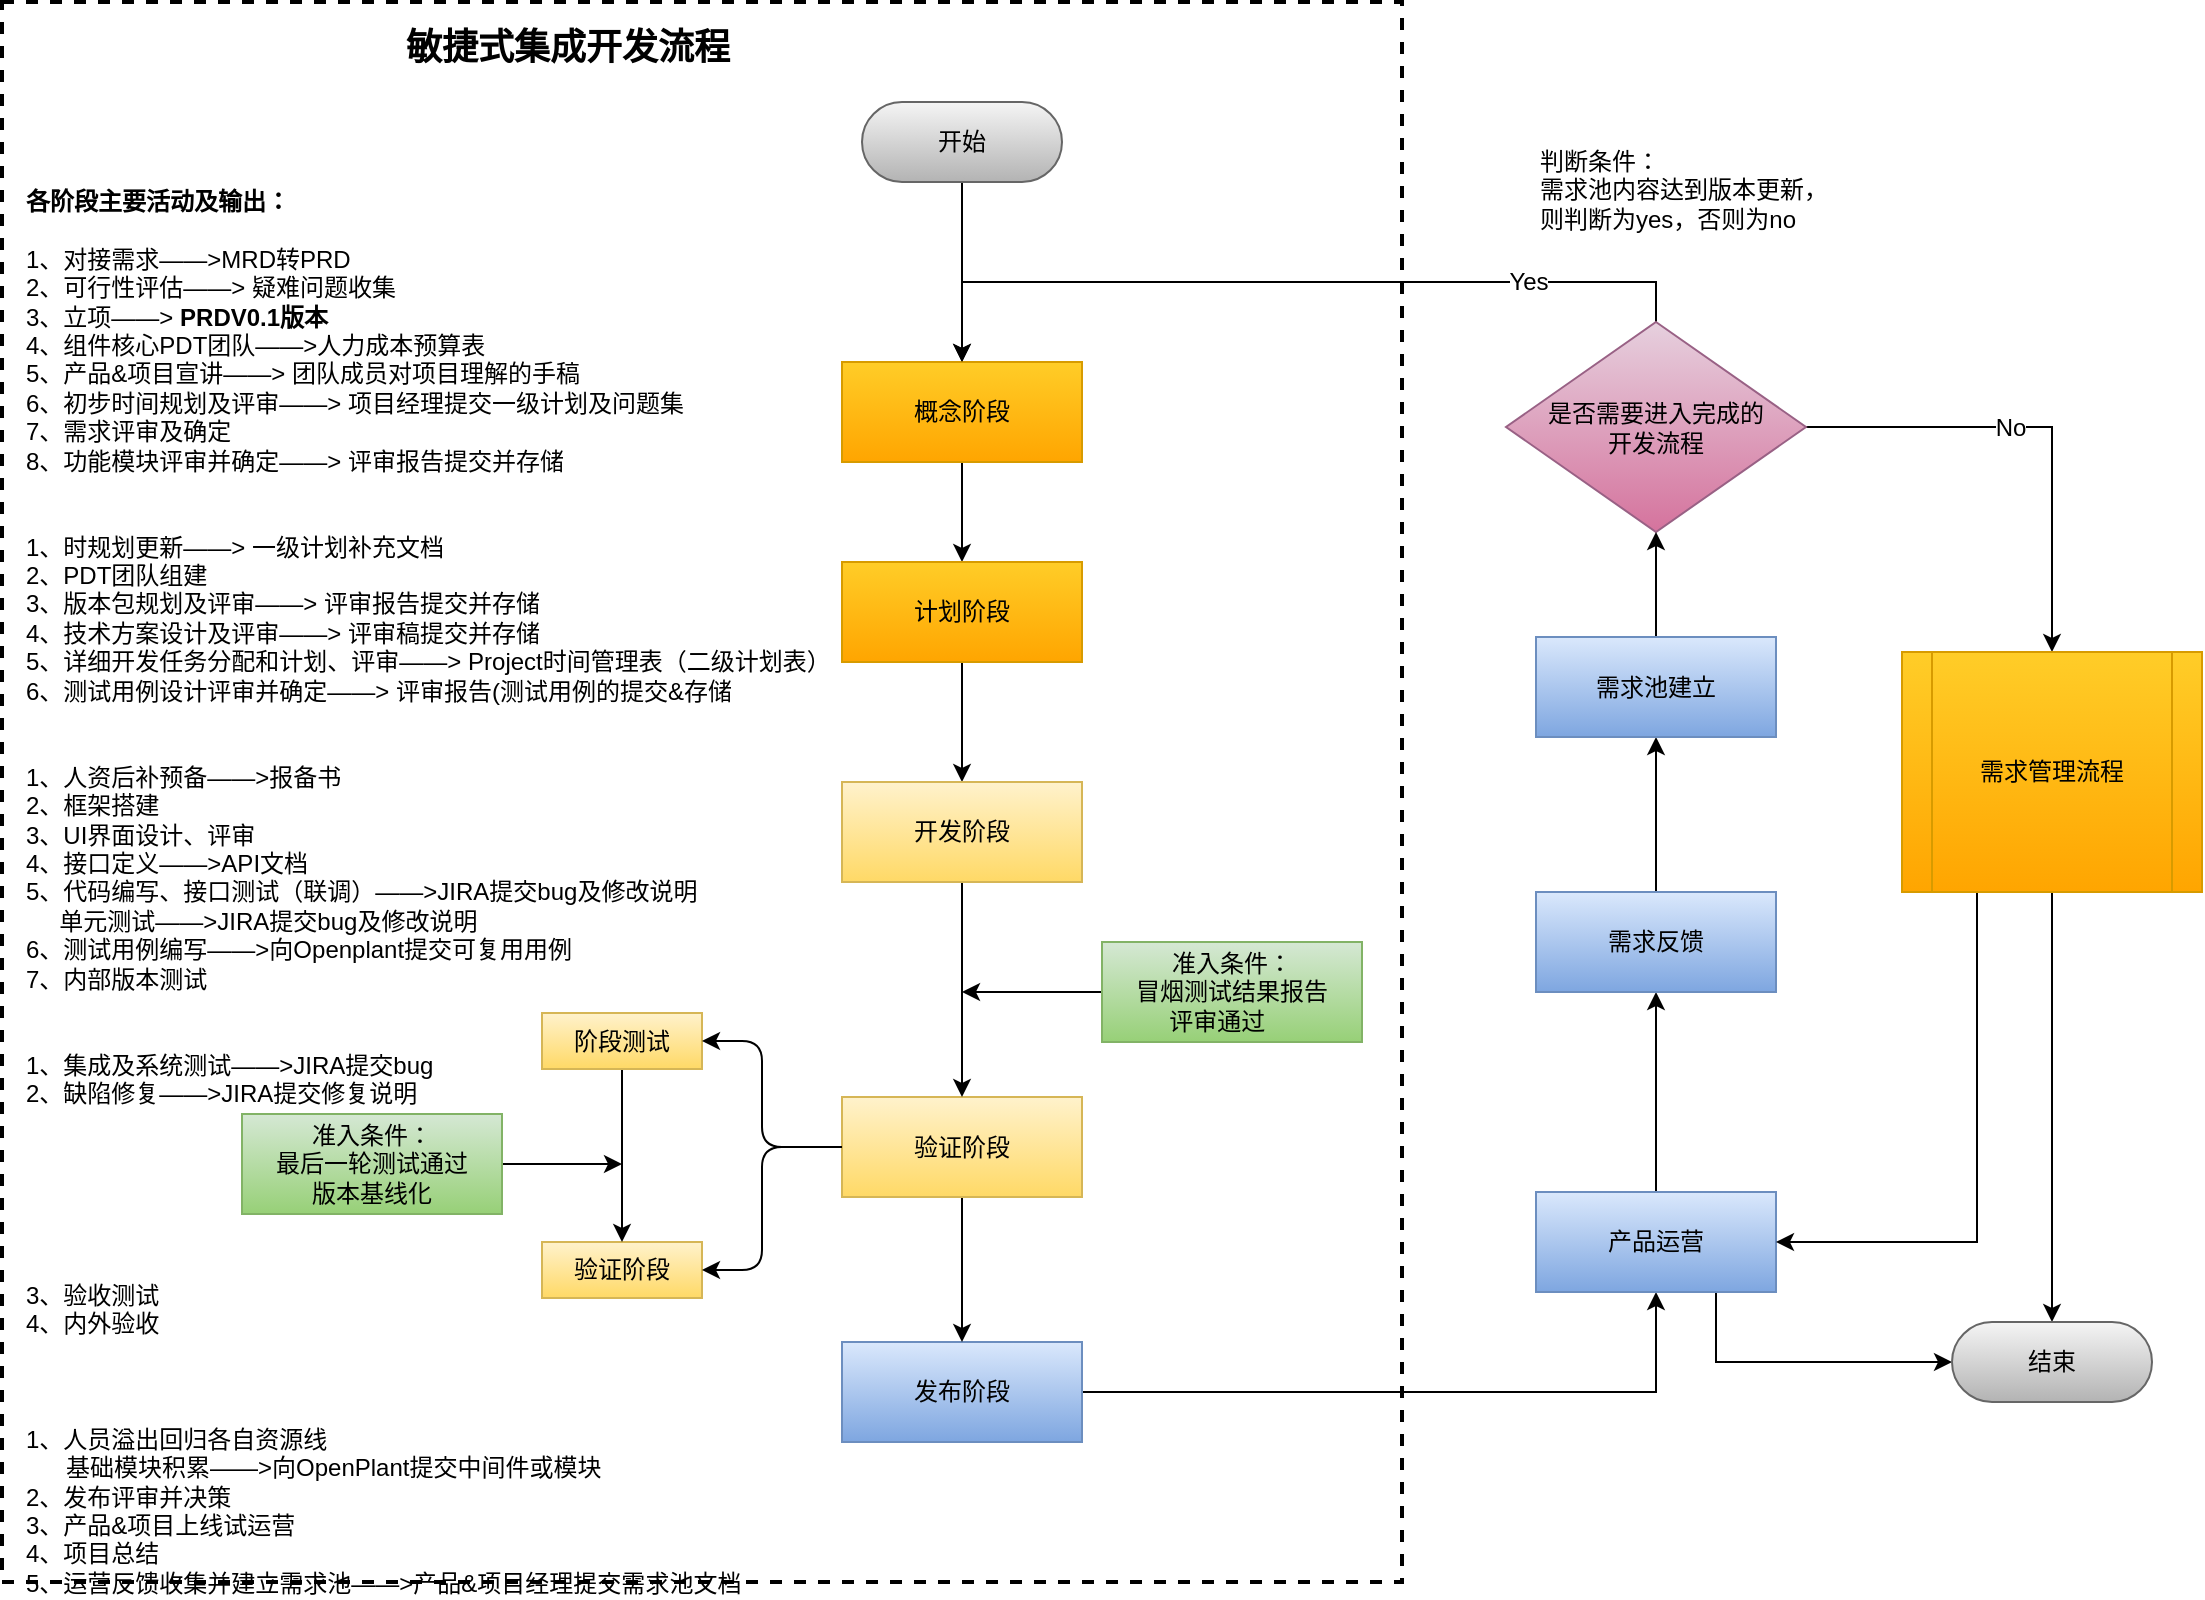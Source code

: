 <mxfile pages="1" version="11.2.9" type="github"><diagram id="hw-b7QnuWXzrcuchFDwp" name="Page-1"><mxGraphModel dx="2249" dy="1888" grid="1" gridSize="10" guides="1" tooltips="1" connect="1" arrows="1" fold="1" page="1" pageScale="1" pageWidth="827" pageHeight="1169" math="0" shadow="0"><root><mxCell id="0"/><mxCell id="1" parent="0"/><mxCell id="mtA4ZGPTwMAcJMfqiiAh-38" value="" style="rounded=0;whiteSpace=wrap;html=1;dashed=1;strokeWidth=2;" parent="1" vertex="1"><mxGeometry x="-20" y="-10" width="700" height="790" as="geometry"/></mxCell><mxCell id="mtA4ZGPTwMAcJMfqiiAh-9" style="edgeStyle=orthogonalEdgeStyle;rounded=0;orthogonalLoop=1;jettySize=auto;html=1;exitX=0.5;exitY=1;exitDx=0;exitDy=0;entryX=0.5;entryY=0;entryDx=0;entryDy=0;" parent="1" source="mtA4ZGPTwMAcJMfqiiAh-1" target="mtA4ZGPTwMAcJMfqiiAh-2" edge="1"><mxGeometry relative="1" as="geometry"/></mxCell><mxCell id="mtA4ZGPTwMAcJMfqiiAh-1" value="开始" style="rounded=1;whiteSpace=wrap;html=1;arcSize=50;gradientColor=#b3b3b3;fillColor=#f5f5f5;strokeColor=#666666;" parent="1" vertex="1"><mxGeometry x="410" y="40" width="100" height="40" as="geometry"/></mxCell><mxCell id="mtA4ZGPTwMAcJMfqiiAh-10" style="edgeStyle=orthogonalEdgeStyle;rounded=0;orthogonalLoop=1;jettySize=auto;html=1;exitX=0.5;exitY=1;exitDx=0;exitDy=0;entryX=0.5;entryY=0;entryDx=0;entryDy=0;" parent="1" source="mtA4ZGPTwMAcJMfqiiAh-2" target="mtA4ZGPTwMAcJMfqiiAh-3" edge="1"><mxGeometry relative="1" as="geometry"/></mxCell><mxCell id="mtA4ZGPTwMAcJMfqiiAh-2" value="概念阶段" style="rounded=0;whiteSpace=wrap;html=1;gradientColor=#ffa500;fillColor=#ffcd28;strokeColor=#d79b00;" parent="1" vertex="1"><mxGeometry x="400" y="170" width="120" height="50" as="geometry"/></mxCell><mxCell id="mtA4ZGPTwMAcJMfqiiAh-11" style="edgeStyle=orthogonalEdgeStyle;rounded=0;orthogonalLoop=1;jettySize=auto;html=1;exitX=0.5;exitY=1;exitDx=0;exitDy=0;entryX=0.5;entryY=0;entryDx=0;entryDy=0;" parent="1" source="mtA4ZGPTwMAcJMfqiiAh-3" target="mtA4ZGPTwMAcJMfqiiAh-6" edge="1"><mxGeometry relative="1" as="geometry"/></mxCell><mxCell id="mtA4ZGPTwMAcJMfqiiAh-3" value="计划阶段&lt;span style=&quot;font-family: &amp;#34;helvetica&amp;#34; , &amp;#34;arial&amp;#34; , sans-serif ; font-size: 0px ; white-space: nowrap&quot;&gt;%3CmxGraphModel%3E%3Croot%3E%3CmxCell%20id%3D%220%22%2F%3E%3CmxCell%20id%3D%221%22%20parent%3D%220%22%2F%3E%3CmxCell%20id%3D%222%22%20value%3D%22%E6%A6%82%E5%BF%B5%E9%98%B6%E6%AE%B5%22%20style%3D%22rounded%3D0%3BwhiteSpace%3Dwrap%3Bhtml%3D1%3B%22%20vertex%3D%221%22%20parent%3D%221%22%3E%3CmxGeometry%20x%3D%22400%22%20y%3D%22170%22%20width%3D%22120%22%20height%3D%2250%22%20as%3D%22geometry%22%2F%3E%3C%2FmxCell%3E%3C%2Froot%3E%3C%2FmxGraphModel%3E&lt;/span&gt;" style="rounded=0;whiteSpace=wrap;html=1;gradientColor=#ffa500;fillColor=#ffcd28;strokeColor=#d79b00;" parent="1" vertex="1"><mxGeometry x="400" y="270" width="120" height="50" as="geometry"/></mxCell><mxCell id="mtA4ZGPTwMAcJMfqiiAh-44" style="edgeStyle=orthogonalEdgeStyle;rounded=0;orthogonalLoop=1;jettySize=auto;html=1;exitX=1;exitY=0.5;exitDx=0;exitDy=0;entryX=0.5;entryY=1;entryDx=0;entryDy=0;" parent="1" source="mtA4ZGPTwMAcJMfqiiAh-4" target="mtA4ZGPTwMAcJMfqiiAh-37" edge="1"><mxGeometry relative="1" as="geometry"/></mxCell><mxCell id="mtA4ZGPTwMAcJMfqiiAh-4" value="发布阶段" style="rounded=0;whiteSpace=wrap;html=1;gradientColor=#7ea6e0;fillColor=#dae8fc;strokeColor=#6c8ebf;" parent="1" vertex="1"><mxGeometry x="400" y="660" width="120" height="50" as="geometry"/></mxCell><mxCell id="mtA4ZGPTwMAcJMfqiiAh-13" style="edgeStyle=orthogonalEdgeStyle;rounded=0;orthogonalLoop=1;jettySize=auto;html=1;exitX=0.5;exitY=1;exitDx=0;exitDy=0;entryX=0.5;entryY=0;entryDx=0;entryDy=0;" parent="1" source="mtA4ZGPTwMAcJMfqiiAh-5" target="mtA4ZGPTwMAcJMfqiiAh-4" edge="1"><mxGeometry relative="1" as="geometry"/></mxCell><mxCell id="mtA4ZGPTwMAcJMfqiiAh-5" value="验证阶段" style="rounded=0;whiteSpace=wrap;html=1;gradientColor=#ffd966;fillColor=#fff2cc;strokeColor=#d6b656;" parent="1" vertex="1"><mxGeometry x="400" y="537.5" width="120" height="50" as="geometry"/></mxCell><mxCell id="mtA4ZGPTwMAcJMfqiiAh-12" style="edgeStyle=orthogonalEdgeStyle;rounded=0;orthogonalLoop=1;jettySize=auto;html=1;exitX=0.5;exitY=1;exitDx=0;exitDy=0;" parent="1" source="mtA4ZGPTwMAcJMfqiiAh-6" target="mtA4ZGPTwMAcJMfqiiAh-5" edge="1"><mxGeometry relative="1" as="geometry"/></mxCell><mxCell id="mtA4ZGPTwMAcJMfqiiAh-6" value="开发阶段" style="rounded=0;whiteSpace=wrap;html=1;gradientColor=#ffd966;fillColor=#fff2cc;strokeColor=#d6b656;" parent="1" vertex="1"><mxGeometry x="400" y="380" width="120" height="50" as="geometry"/></mxCell><mxCell id="mtA4ZGPTwMAcJMfqiiAh-14" value="&lt;b&gt;各阶段主要活动及输出：&lt;/b&gt;&lt;br&gt;&lt;br&gt;1、对接需求——&amp;gt;MRD转PRD&lt;br&gt;2、可行性评估——&amp;gt; 疑难问题收集&lt;br&gt;3、立项——&amp;gt;&amp;nbsp;&lt;b&gt;PRDV0.1版本&lt;/b&gt;&lt;br&gt;4、组件核心PDT团队——&amp;gt;人力成本预算表&lt;br&gt;5、产品&amp;amp;项目宣讲——&amp;gt; 团队成员对项目理解的手稿&lt;br&gt;6、初步时间规划及评审——&amp;gt; 项目经理提交一级计划及问题集&lt;br&gt;7、需求评审及确定&lt;br&gt;8、功能模块评审并确定——&amp;gt; 评审报告提交并存储&lt;br&gt;&lt;br&gt;&lt;br&gt;1、时规划更新——&amp;gt; 一级计划补充文档&lt;br&gt;2、PDT团队组建&lt;br&gt;3、版本包规划及评审——&amp;gt; 评审报告提交并存储&lt;br&gt;4、技术方案设计及评审——&amp;gt; 评审稿提交并存储&lt;br&gt;5、详细开发任务分配和计划、评审——&amp;gt; Project时间管理表（二级计划表）&lt;br&gt;6、测试用例设计评审并确定——&amp;gt; 评审报告(测试用例的提交&amp;amp;存储&lt;br&gt;&lt;br&gt;&lt;br&gt;1、人资后补预备——&amp;gt;报备书&lt;br&gt;2、框架搭建&lt;br&gt;3、UI界面设计、评审&lt;br&gt;4、接口定义——&amp;gt;API文档&lt;br&gt;5、代码编写、接口测试（联调）——&amp;gt;JIRA提交bug及修改说明&lt;br&gt;&amp;nbsp; &amp;nbsp; &amp;nbsp;单元测试——&amp;gt;JIRA提交bug及修改说明&lt;br&gt;6、测试用例编写——&amp;gt;向Openplant提交可复用用例&lt;br&gt;7、内部版本测试&lt;br&gt;&lt;br&gt;&lt;br&gt;1、集成及系统测试——&amp;gt;JIRA提交bug&lt;br&gt;2、缺陷修复——&amp;gt;JIRA提交修复说明&lt;br&gt;&lt;br&gt;&lt;br&gt;&lt;br&gt;&lt;br&gt;&lt;br&gt;&lt;br&gt;3、验收测试&lt;br&gt;4、内外验收&lt;br&gt;&lt;br&gt;&lt;br&gt;&lt;br&gt;1、人员溢出回归各自资源线&lt;br&gt;&amp;nbsp; &amp;nbsp; &amp;nbsp; 基础模块积累——&amp;gt;向OpenPlant提交中间件或模块&lt;br&gt;2、发布评审并决策&lt;br&gt;3、产品&amp;amp;项目上线试运营&lt;br&gt;4、项目总结&lt;br&gt;5、运营反馈收集并建立需求池——&amp;gt;产品&amp;amp;项目经理提交需求池文档" style="text;html=1;resizable=0;points=[];autosize=1;align=left;verticalAlign=top;spacingTop=-4;" parent="1" vertex="1"><mxGeometry x="-10" y="80" width="420" height="690" as="geometry"/></mxCell><mxCell id="mtA4ZGPTwMAcJMfqiiAh-21" value="验证阶段" style="rounded=0;whiteSpace=wrap;html=1;gradientColor=#ffd966;fillColor=#fff2cc;strokeColor=#d6b656;" parent="1" vertex="1"><mxGeometry x="250" y="610" width="80" height="28" as="geometry"/></mxCell><mxCell id="mtA4ZGPTwMAcJMfqiiAh-26" style="edgeStyle=orthogonalEdgeStyle;rounded=0;orthogonalLoop=1;jettySize=auto;html=1;exitX=0.5;exitY=1;exitDx=0;exitDy=0;entryX=0.5;entryY=0;entryDx=0;entryDy=0;" parent="1" source="mtA4ZGPTwMAcJMfqiiAh-23" target="mtA4ZGPTwMAcJMfqiiAh-21" edge="1"><mxGeometry relative="1" as="geometry"/></mxCell><mxCell id="mtA4ZGPTwMAcJMfqiiAh-23" value="阶段测试" style="rounded=0;whiteSpace=wrap;html=1;gradientColor=#ffd966;fillColor=#fff2cc;strokeColor=#d6b656;" parent="1" vertex="1"><mxGeometry x="250" y="495.5" width="80" height="28" as="geometry"/></mxCell><mxCell id="mtA4ZGPTwMAcJMfqiiAh-24" value="" style="edgeStyle=elbowEdgeStyle;elbow=horizontal;endArrow=classic;html=1;exitX=0;exitY=0.5;exitDx=0;exitDy=0;entryX=1;entryY=0.5;entryDx=0;entryDy=0;" parent="1" source="mtA4ZGPTwMAcJMfqiiAh-5" target="mtA4ZGPTwMAcJMfqiiAh-23" edge="1"><mxGeometry width="50" height="50" relative="1" as="geometry"><mxPoint x="320" y="550" as="sourcePoint"/><mxPoint x="370" y="500" as="targetPoint"/><Array as="points"><mxPoint x="360" y="530"/></Array></mxGeometry></mxCell><mxCell id="mtA4ZGPTwMAcJMfqiiAh-25" value="" style="edgeStyle=elbowEdgeStyle;elbow=horizontal;endArrow=classic;html=1;exitX=0;exitY=0.5;exitDx=0;exitDy=0;entryX=1;entryY=0.5;entryDx=0;entryDy=0;" parent="1" source="mtA4ZGPTwMAcJMfqiiAh-5" target="mtA4ZGPTwMAcJMfqiiAh-21" edge="1"><mxGeometry width="50" height="50" relative="1" as="geometry"><mxPoint x="410" y="573" as="sourcePoint"/><mxPoint x="320" y="524" as="targetPoint"/><Array as="points"><mxPoint x="360" y="580"/></Array></mxGeometry></mxCell><mxCell id="mtA4ZGPTwMAcJMfqiiAh-34" style="edgeStyle=orthogonalEdgeStyle;rounded=0;orthogonalLoop=1;jettySize=auto;html=1;exitX=1;exitY=0.5;exitDx=0;exitDy=0;" parent="1" source="mtA4ZGPTwMAcJMfqiiAh-32" edge="1"><mxGeometry relative="1" as="geometry"><mxPoint x="290" y="571" as="targetPoint"/></mxGeometry></mxCell><mxCell id="mtA4ZGPTwMAcJMfqiiAh-32" value="&lt;span style=&quot;text-align: left ; white-space: nowrap&quot;&gt;准入条件：&lt;/span&gt;&lt;br style=&quot;text-align: left ; white-space: nowrap&quot;&gt;&lt;span style=&quot;text-align: left ; white-space: nowrap&quot;&gt;最后一轮测试通过&lt;/span&gt;&lt;br style=&quot;text-align: left ; white-space: nowrap&quot;&gt;&lt;span style=&quot;text-align: left ; white-space: nowrap&quot;&gt;版本基线化&lt;/span&gt;" style="rounded=0;whiteSpace=wrap;html=1;gradientColor=#97d077;fillColor=#d5e8d4;strokeColor=#82b366;" parent="1" vertex="1"><mxGeometry x="100" y="546" width="130" height="50" as="geometry"/></mxCell><mxCell id="mtA4ZGPTwMAcJMfqiiAh-36" style="edgeStyle=orthogonalEdgeStyle;rounded=0;orthogonalLoop=1;jettySize=auto;html=1;exitX=0;exitY=0.5;exitDx=0;exitDy=0;" parent="1" source="mtA4ZGPTwMAcJMfqiiAh-35" edge="1"><mxGeometry relative="1" as="geometry"><mxPoint x="460" y="485" as="targetPoint"/></mxGeometry></mxCell><mxCell id="mtA4ZGPTwMAcJMfqiiAh-35" value="&lt;span style=&quot;text-align: left ; white-space: nowrap&quot;&gt;准入条件：&lt;/span&gt;&lt;br style=&quot;text-align: left ; white-space: nowrap&quot;&gt;&lt;div style=&quot;text-align: left&quot;&gt;&lt;span style=&quot;white-space: nowrap&quot;&gt;冒烟测试结果报告&lt;/span&gt;&lt;/div&gt;&lt;div style=&quot;text-align: left&quot;&gt;&lt;span style=&quot;white-space: nowrap&quot;&gt;&amp;nbsp; &amp;nbsp; &amp;nbsp;评审通过&lt;/span&gt;&lt;/div&gt;" style="rounded=0;whiteSpace=wrap;html=1;gradientColor=#97d077;fillColor=#d5e8d4;strokeColor=#82b366;" parent="1" vertex="1"><mxGeometry x="530" y="460" width="130" height="50" as="geometry"/></mxCell><mxCell id="mtA4ZGPTwMAcJMfqiiAh-45" style="edgeStyle=orthogonalEdgeStyle;rounded=0;orthogonalLoop=1;jettySize=auto;html=1;exitX=0.5;exitY=0;exitDx=0;exitDy=0;entryX=0.5;entryY=1;entryDx=0;entryDy=0;" parent="1" source="mtA4ZGPTwMAcJMfqiiAh-37" target="mtA4ZGPTwMAcJMfqiiAh-39" edge="1"><mxGeometry relative="1" as="geometry"/></mxCell><mxCell id="mtA4ZGPTwMAcJMfqiiAh-52" style="edgeStyle=orthogonalEdgeStyle;rounded=0;orthogonalLoop=1;jettySize=auto;html=1;exitX=0.75;exitY=1;exitDx=0;exitDy=0;entryX=0;entryY=0.5;entryDx=0;entryDy=0;" parent="1" source="mtA4ZGPTwMAcJMfqiiAh-37" target="mtA4ZGPTwMAcJMfqiiAh-43" edge="1"><mxGeometry relative="1" as="geometry"/></mxCell><mxCell id="mtA4ZGPTwMAcJMfqiiAh-37" value="产品运营" style="rounded=0;whiteSpace=wrap;html=1;gradientColor=#7ea6e0;fillColor=#dae8fc;strokeColor=#6c8ebf;" parent="1" vertex="1"><mxGeometry x="747" y="585" width="120" height="50" as="geometry"/></mxCell><mxCell id="mtA4ZGPTwMAcJMfqiiAh-46" style="edgeStyle=orthogonalEdgeStyle;rounded=0;orthogonalLoop=1;jettySize=auto;html=1;exitX=0.5;exitY=0;exitDx=0;exitDy=0;entryX=0.5;entryY=1;entryDx=0;entryDy=0;" parent="1" source="mtA4ZGPTwMAcJMfqiiAh-39" target="mtA4ZGPTwMAcJMfqiiAh-41" edge="1"><mxGeometry relative="1" as="geometry"/></mxCell><mxCell id="mtA4ZGPTwMAcJMfqiiAh-39" value="需求反馈" style="rounded=0;whiteSpace=wrap;html=1;gradientColor=#7ea6e0;fillColor=#dae8fc;strokeColor=#6c8ebf;" parent="1" vertex="1"><mxGeometry x="747" y="435" width="120" height="50" as="geometry"/></mxCell><mxCell id="mtA4ZGPTwMAcJMfqiiAh-48" style="edgeStyle=orthogonalEdgeStyle;rounded=0;orthogonalLoop=1;jettySize=auto;html=1;exitX=0.5;exitY=0;exitDx=0;exitDy=0;entryX=0.5;entryY=0;entryDx=0;entryDy=0;" parent="1" source="mtA4ZGPTwMAcJMfqiiAh-40" target="mtA4ZGPTwMAcJMfqiiAh-2" edge="1"><mxGeometry relative="1" as="geometry"/></mxCell><mxCell id="mtA4ZGPTwMAcJMfqiiAh-53" value="Yes" style="text;html=1;resizable=0;points=[];align=center;verticalAlign=middle;labelBackgroundColor=#ffffff;" parent="mtA4ZGPTwMAcJMfqiiAh-48" vertex="1" connectable="0"><mxGeometry x="-0.585" relative="1" as="geometry"><mxPoint as="offset"/></mxGeometry></mxCell><mxCell id="mtA4ZGPTwMAcJMfqiiAh-49" style="edgeStyle=orthogonalEdgeStyle;rounded=0;orthogonalLoop=1;jettySize=auto;html=1;exitX=1;exitY=0.5;exitDx=0;exitDy=0;" parent="1" source="mtA4ZGPTwMAcJMfqiiAh-40" target="mtA4ZGPTwMAcJMfqiiAh-42" edge="1"><mxGeometry relative="1" as="geometry"/></mxCell><mxCell id="mtA4ZGPTwMAcJMfqiiAh-54" value="No" style="text;html=1;resizable=0;points=[];align=center;verticalAlign=middle;labelBackgroundColor=#ffffff;" parent="mtA4ZGPTwMAcJMfqiiAh-49" vertex="1" connectable="0"><mxGeometry x="-0.137" relative="1" as="geometry"><mxPoint as="offset"/></mxGeometry></mxCell><mxCell id="mtA4ZGPTwMAcJMfqiiAh-40" value="是否需要进入完成的&lt;br&gt;开发流程" style="rhombus;whiteSpace=wrap;html=1;gradientColor=#d5739d;fillColor=#e6d0de;strokeColor=#996185;" parent="1" vertex="1"><mxGeometry x="732" y="150" width="150" height="105" as="geometry"/></mxCell><mxCell id="mtA4ZGPTwMAcJMfqiiAh-47" style="edgeStyle=orthogonalEdgeStyle;rounded=0;orthogonalLoop=1;jettySize=auto;html=1;exitX=0.5;exitY=0;exitDx=0;exitDy=0;entryX=0.5;entryY=1;entryDx=0;entryDy=0;" parent="1" source="mtA4ZGPTwMAcJMfqiiAh-41" target="mtA4ZGPTwMAcJMfqiiAh-40" edge="1"><mxGeometry relative="1" as="geometry"/></mxCell><mxCell id="mtA4ZGPTwMAcJMfqiiAh-41" value="需求池建立" style="rounded=0;whiteSpace=wrap;html=1;gradientColor=#7ea6e0;fillColor=#dae8fc;strokeColor=#6c8ebf;" parent="1" vertex="1"><mxGeometry x="747" y="307.5" width="120" height="50" as="geometry"/></mxCell><mxCell id="mtA4ZGPTwMAcJMfqiiAh-50" style="edgeStyle=orthogonalEdgeStyle;rounded=0;orthogonalLoop=1;jettySize=auto;html=1;exitX=0.25;exitY=1;exitDx=0;exitDy=0;entryX=1;entryY=0.5;entryDx=0;entryDy=0;" parent="1" source="mtA4ZGPTwMAcJMfqiiAh-42" target="mtA4ZGPTwMAcJMfqiiAh-37" edge="1"><mxGeometry relative="1" as="geometry"/></mxCell><mxCell id="mtA4ZGPTwMAcJMfqiiAh-51" style="edgeStyle=orthogonalEdgeStyle;rounded=0;orthogonalLoop=1;jettySize=auto;html=1;exitX=0.5;exitY=1;exitDx=0;exitDy=0;" parent="1" source="mtA4ZGPTwMAcJMfqiiAh-42" target="mtA4ZGPTwMAcJMfqiiAh-43" edge="1"><mxGeometry relative="1" as="geometry"/></mxCell><mxCell id="mtA4ZGPTwMAcJMfqiiAh-42" value="需求管理流程" style="shape=process;whiteSpace=wrap;html=1;backgroundOutline=1;gradientColor=#ffa500;fillColor=#ffcd28;strokeColor=#d79b00;" parent="1" vertex="1"><mxGeometry x="930" y="315" width="150" height="120" as="geometry"/></mxCell><mxCell id="mtA4ZGPTwMAcJMfqiiAh-43" value="结束" style="rounded=1;whiteSpace=wrap;html=1;arcSize=50;gradientColor=#b3b3b3;fillColor=#f5f5f5;strokeColor=#666666;" parent="1" vertex="1"><mxGeometry x="955" y="650" width="100" height="40" as="geometry"/></mxCell><mxCell id="mtA4ZGPTwMAcJMfqiiAh-55" value="判断条件：&lt;br&gt;需求池内容达到版本更新，&lt;br&gt;则判断为yes，否则为no" style="text;html=1;resizable=0;points=[];autosize=1;align=left;verticalAlign=top;spacingTop=-4;" parent="1" vertex="1"><mxGeometry x="747" y="60" width="160" height="40" as="geometry"/></mxCell><mxCell id="mtA4ZGPTwMAcJMfqiiAh-56" value="&lt;font style=&quot;font-size: 18px&quot;&gt;&lt;b&gt;敏捷式集成开发流程&lt;/b&gt;&lt;/font&gt;" style="text;html=1;resizable=0;points=[];autosize=1;align=left;verticalAlign=top;spacingTop=-4;" parent="1" vertex="1"><mxGeometry x="180" width="180" height="20" as="geometry"/></mxCell></root></mxGraphModel></diagram></mxfile>